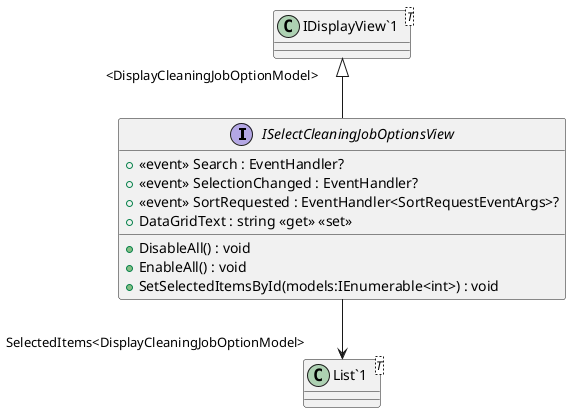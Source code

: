 @startuml
interface ISelectCleaningJobOptionsView {
    +  <<event>> Search : EventHandler? 
    +  <<event>> SelectionChanged : EventHandler? 
    +  <<event>> SortRequested : EventHandler<SortRequestEventArgs>? 
    + DisableAll() : void
    + EnableAll() : void
    + DataGridText : string <<get>> <<set>>
    + SetSelectedItemsById(models:IEnumerable<int>) : void
}
class "IDisplayView`1"<T> {
}
class "List`1"<T> {
}
"IDisplayView`1" "<DisplayCleaningJobOptionModel>" <|-- ISelectCleaningJobOptionsView
ISelectCleaningJobOptionsView --> "SelectedItems<DisplayCleaningJobOptionModel>" "List`1"
@enduml
